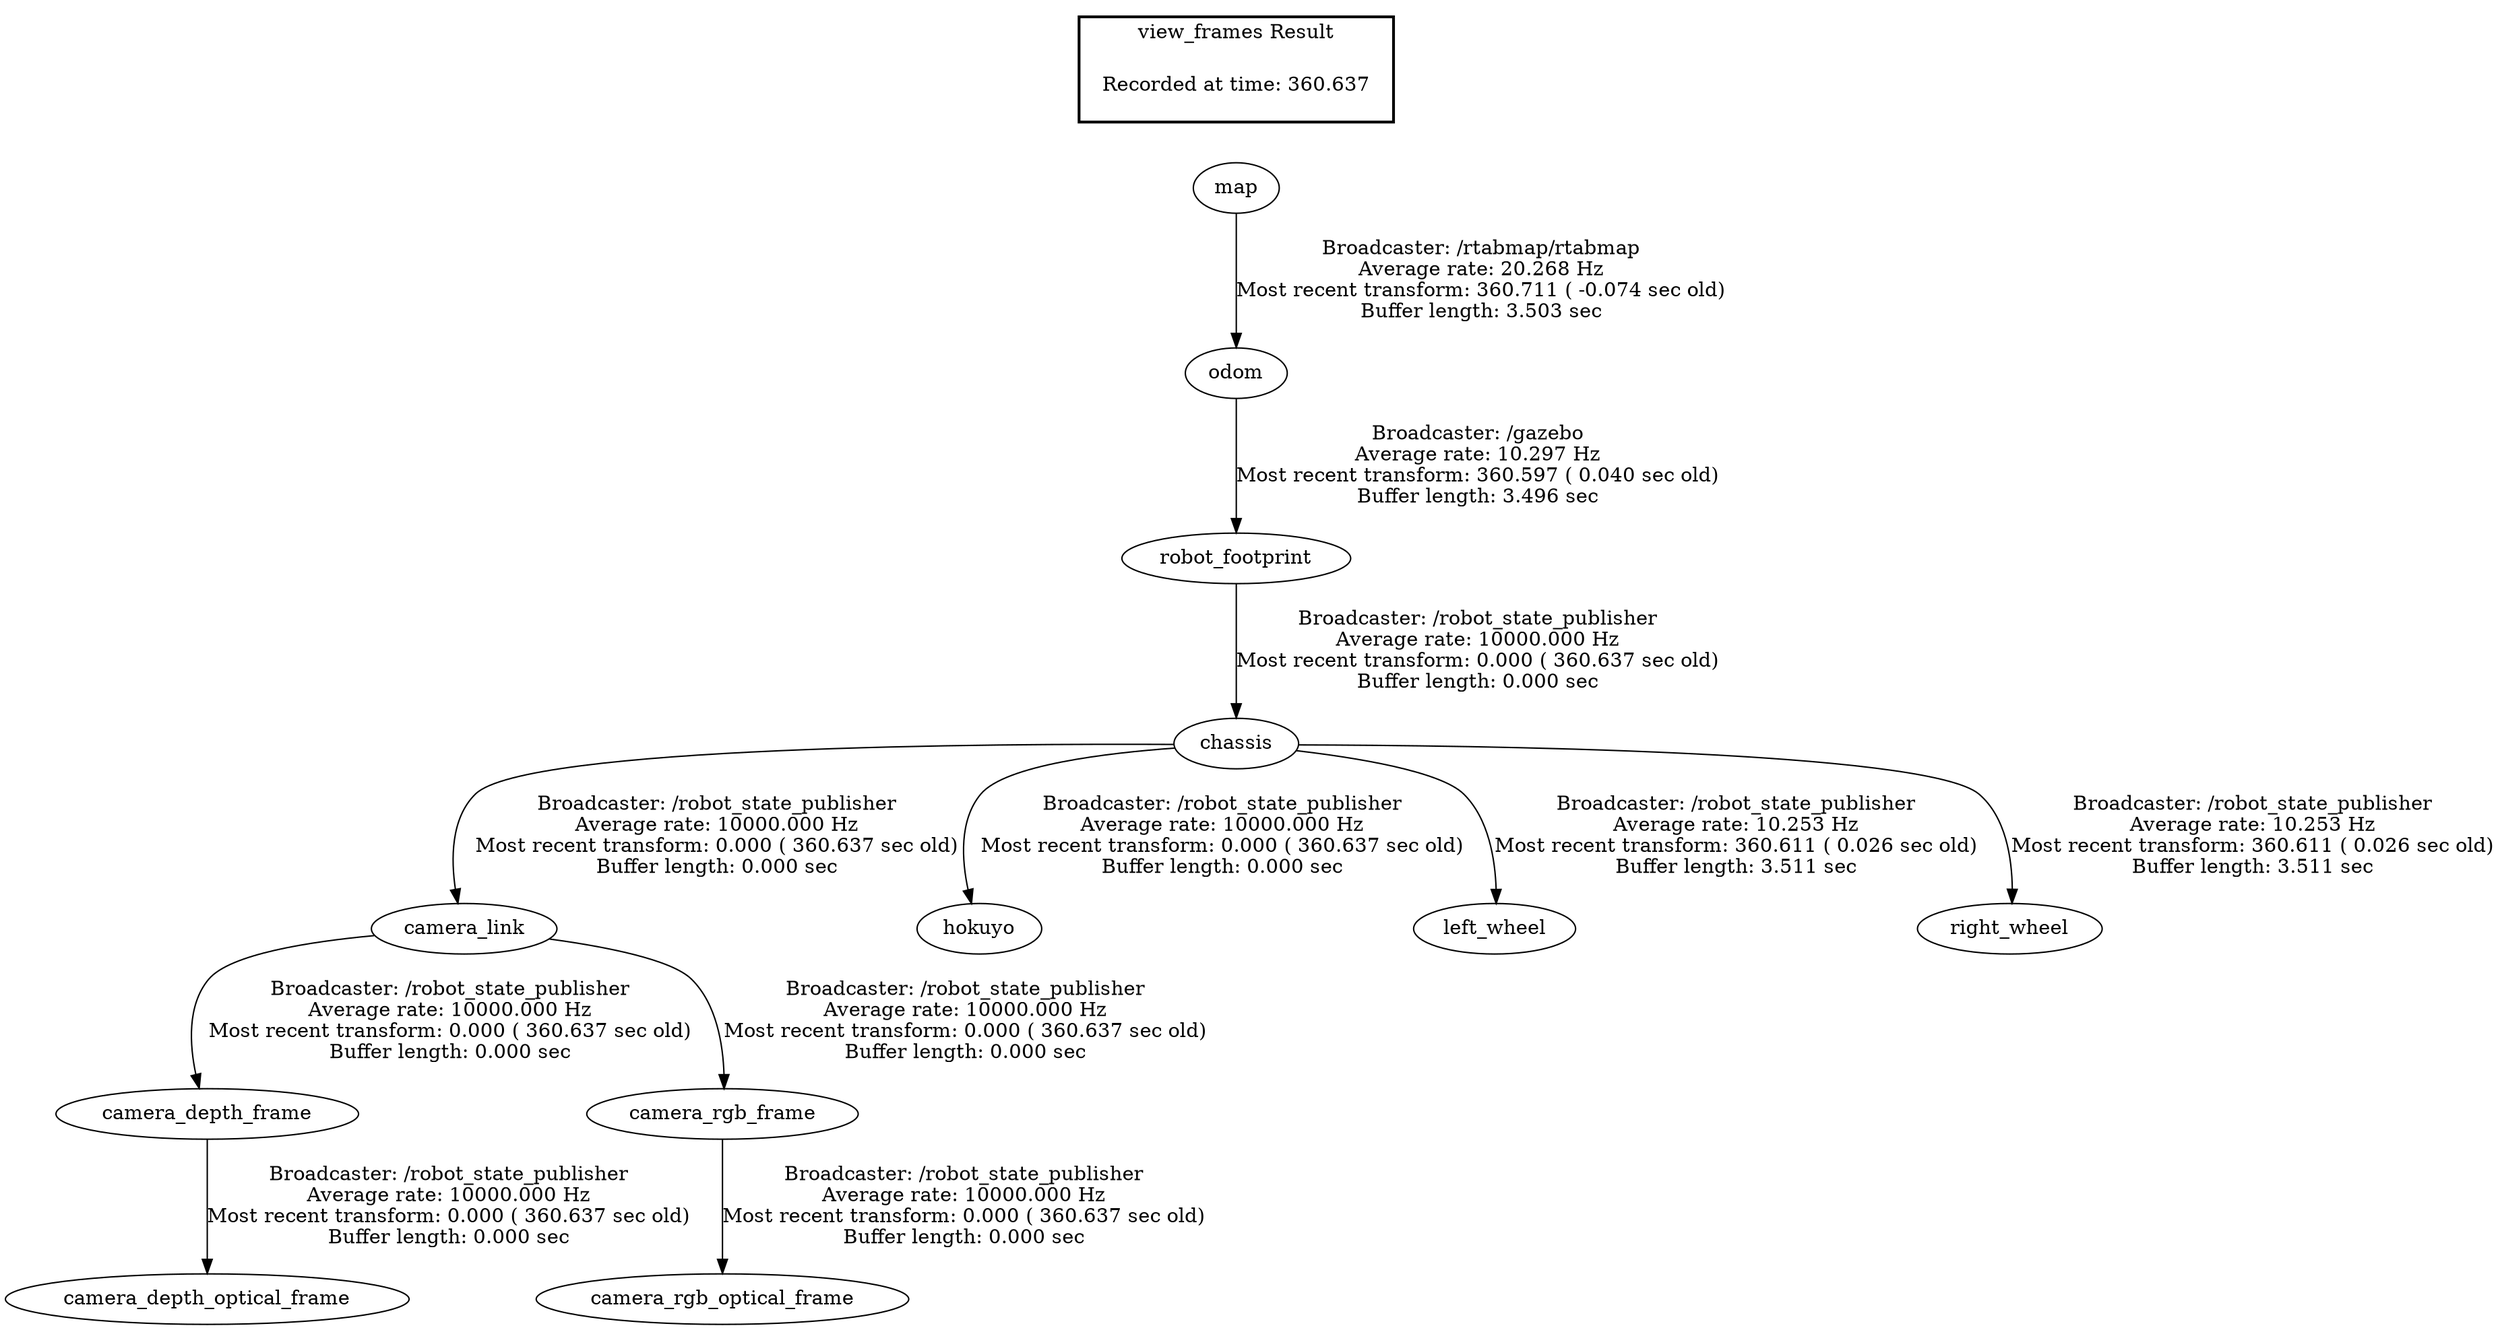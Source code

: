 digraph G {
"camera_link" -> "camera_depth_frame"[label="Broadcaster: /robot_state_publisher\nAverage rate: 10000.000 Hz\nMost recent transform: 0.000 ( 360.637 sec old)\nBuffer length: 0.000 sec\n"];
"chassis" -> "camera_link"[label="Broadcaster: /robot_state_publisher\nAverage rate: 10000.000 Hz\nMost recent transform: 0.000 ( 360.637 sec old)\nBuffer length: 0.000 sec\n"];
"camera_depth_frame" -> "camera_depth_optical_frame"[label="Broadcaster: /robot_state_publisher\nAverage rate: 10000.000 Hz\nMost recent transform: 0.000 ( 360.637 sec old)\nBuffer length: 0.000 sec\n"];
"robot_footprint" -> "chassis"[label="Broadcaster: /robot_state_publisher\nAverage rate: 10000.000 Hz\nMost recent transform: 0.000 ( 360.637 sec old)\nBuffer length: 0.000 sec\n"];
"camera_link" -> "camera_rgb_frame"[label="Broadcaster: /robot_state_publisher\nAverage rate: 10000.000 Hz\nMost recent transform: 0.000 ( 360.637 sec old)\nBuffer length: 0.000 sec\n"];
"camera_rgb_frame" -> "camera_rgb_optical_frame"[label="Broadcaster: /robot_state_publisher\nAverage rate: 10000.000 Hz\nMost recent transform: 0.000 ( 360.637 sec old)\nBuffer length: 0.000 sec\n"];
"chassis" -> "hokuyo"[label="Broadcaster: /robot_state_publisher\nAverage rate: 10000.000 Hz\nMost recent transform: 0.000 ( 360.637 sec old)\nBuffer length: 0.000 sec\n"];
"odom" -> "robot_footprint"[label="Broadcaster: /gazebo\nAverage rate: 10.297 Hz\nMost recent transform: 360.597 ( 0.040 sec old)\nBuffer length: 3.496 sec\n"];
"chassis" -> "left_wheel"[label="Broadcaster: /robot_state_publisher\nAverage rate: 10.253 Hz\nMost recent transform: 360.611 ( 0.026 sec old)\nBuffer length: 3.511 sec\n"];
"chassis" -> "right_wheel"[label="Broadcaster: /robot_state_publisher\nAverage rate: 10.253 Hz\nMost recent transform: 360.611 ( 0.026 sec old)\nBuffer length: 3.511 sec\n"];
"map" -> "odom"[label="Broadcaster: /rtabmap/rtabmap\nAverage rate: 20.268 Hz\nMost recent transform: 360.711 ( -0.074 sec old)\nBuffer length: 3.503 sec\n"];
edge [style=invis];
 subgraph cluster_legend { style=bold; color=black; label ="view_frames Result";
"Recorded at time: 360.637"[ shape=plaintext ] ;
 }->"map";
}